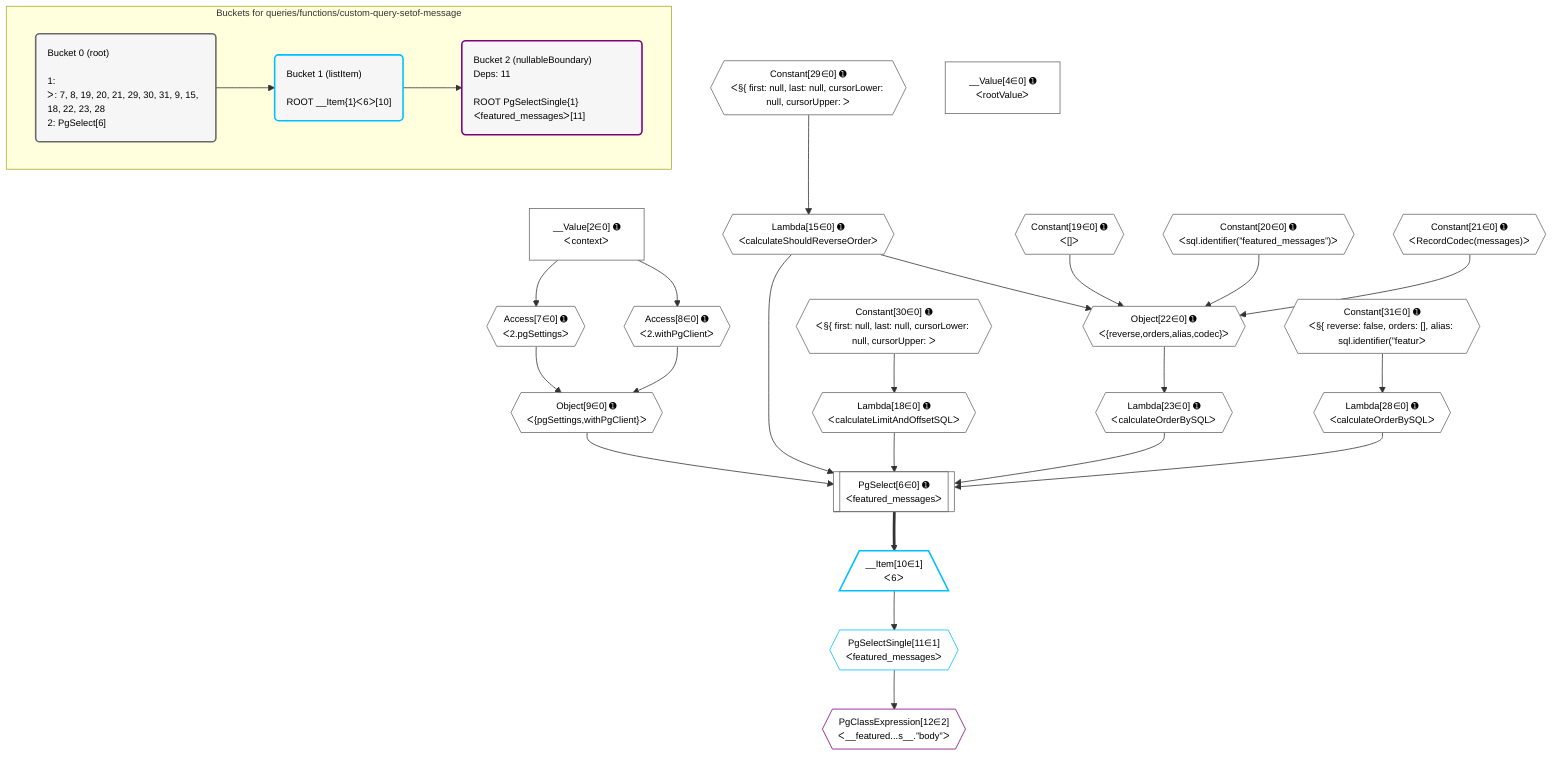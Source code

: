 %%{init: {'themeVariables': { 'fontSize': '12px'}}}%%
graph TD
    classDef path fill:#eee,stroke:#000,color:#000
    classDef plan fill:#fff,stroke-width:1px,color:#000
    classDef itemplan fill:#fff,stroke-width:2px,color:#000
    classDef unbatchedplan fill:#dff,stroke-width:1px,color:#000
    classDef sideeffectplan fill:#fcc,stroke-width:2px,color:#000
    classDef bucket fill:#f6f6f6,color:#000,stroke-width:2px,text-align:left


    %% plan dependencies
    PgSelect6[["PgSelect[6∈0] ➊<br />ᐸfeatured_messagesᐳ"]]:::plan
    Object9{{"Object[9∈0] ➊<br />ᐸ{pgSettings,withPgClient}ᐳ"}}:::plan
    Lambda15{{"Lambda[15∈0] ➊<br />ᐸcalculateShouldReverseOrderᐳ"}}:::plan
    Lambda18{{"Lambda[18∈0] ➊<br />ᐸcalculateLimitAndOffsetSQLᐳ"}}:::plan
    Lambda23{{"Lambda[23∈0] ➊<br />ᐸcalculateOrderBySQLᐳ"}}:::plan
    Lambda28{{"Lambda[28∈0] ➊<br />ᐸcalculateOrderBySQLᐳ"}}:::plan
    Object9 & Lambda15 & Lambda18 & Lambda23 & Lambda28 --> PgSelect6
    Object22{{"Object[22∈0] ➊<br />ᐸ{reverse,orders,alias,codec}ᐳ"}}:::plan
    Constant19{{"Constant[19∈0] ➊<br />ᐸ[]ᐳ"}}:::plan
    Constant20{{"Constant[20∈0] ➊<br />ᐸsql.identifier(”featured_messages”)ᐳ"}}:::plan
    Constant21{{"Constant[21∈0] ➊<br />ᐸRecordCodec(messages)ᐳ"}}:::plan
    Lambda15 & Constant19 & Constant20 & Constant21 --> Object22
    Access7{{"Access[7∈0] ➊<br />ᐸ2.pgSettingsᐳ"}}:::plan
    Access8{{"Access[8∈0] ➊<br />ᐸ2.withPgClientᐳ"}}:::plan
    Access7 & Access8 --> Object9
    __Value2["__Value[2∈0] ➊<br />ᐸcontextᐳ"]:::plan
    __Value2 --> Access7
    __Value2 --> Access8
    Constant29{{"Constant[29∈0] ➊<br />ᐸ§{ first: null, last: null, cursorLower: null, cursorUpper: ᐳ"}}:::plan
    Constant29 --> Lambda15
    Constant30{{"Constant[30∈0] ➊<br />ᐸ§{ first: null, last: null, cursorLower: null, cursorUpper: ᐳ"}}:::plan
    Constant30 --> Lambda18
    Object22 --> Lambda23
    Constant31{{"Constant[31∈0] ➊<br />ᐸ§{ reverse: false, orders: [], alias: sql.identifier(”featurᐳ"}}:::plan
    Constant31 --> Lambda28
    __Value4["__Value[4∈0] ➊<br />ᐸrootValueᐳ"]:::plan
    __Item10[/"__Item[10∈1]<br />ᐸ6ᐳ"\]:::itemplan
    PgSelect6 ==> __Item10
    PgSelectSingle11{{"PgSelectSingle[11∈1]<br />ᐸfeatured_messagesᐳ"}}:::plan
    __Item10 --> PgSelectSingle11
    PgClassExpression12{{"PgClassExpression[12∈2]<br />ᐸ__featured...s__.”body”ᐳ"}}:::plan
    PgSelectSingle11 --> PgClassExpression12

    %% define steps

    subgraph "Buckets for queries/functions/custom-query-setof-message"
    Bucket0("Bucket 0 (root)<br /><br />1: <br />ᐳ: 7, 8, 19, 20, 21, 29, 30, 31, 9, 15, 18, 22, 23, 28<br />2: PgSelect[6]"):::bucket
    classDef bucket0 stroke:#696969
    class Bucket0,__Value2,__Value4,PgSelect6,Access7,Access8,Object9,Lambda15,Lambda18,Constant19,Constant20,Constant21,Object22,Lambda23,Lambda28,Constant29,Constant30,Constant31 bucket0
    Bucket1("Bucket 1 (listItem)<br /><br />ROOT __Item{1}ᐸ6ᐳ[10]"):::bucket
    classDef bucket1 stroke:#00bfff
    class Bucket1,__Item10,PgSelectSingle11 bucket1
    Bucket2("Bucket 2 (nullableBoundary)<br />Deps: 11<br /><br />ROOT PgSelectSingle{1}ᐸfeatured_messagesᐳ[11]"):::bucket
    classDef bucket2 stroke:#7f007f
    class Bucket2,PgClassExpression12 bucket2
    Bucket0 --> Bucket1
    Bucket1 --> Bucket2
    end
